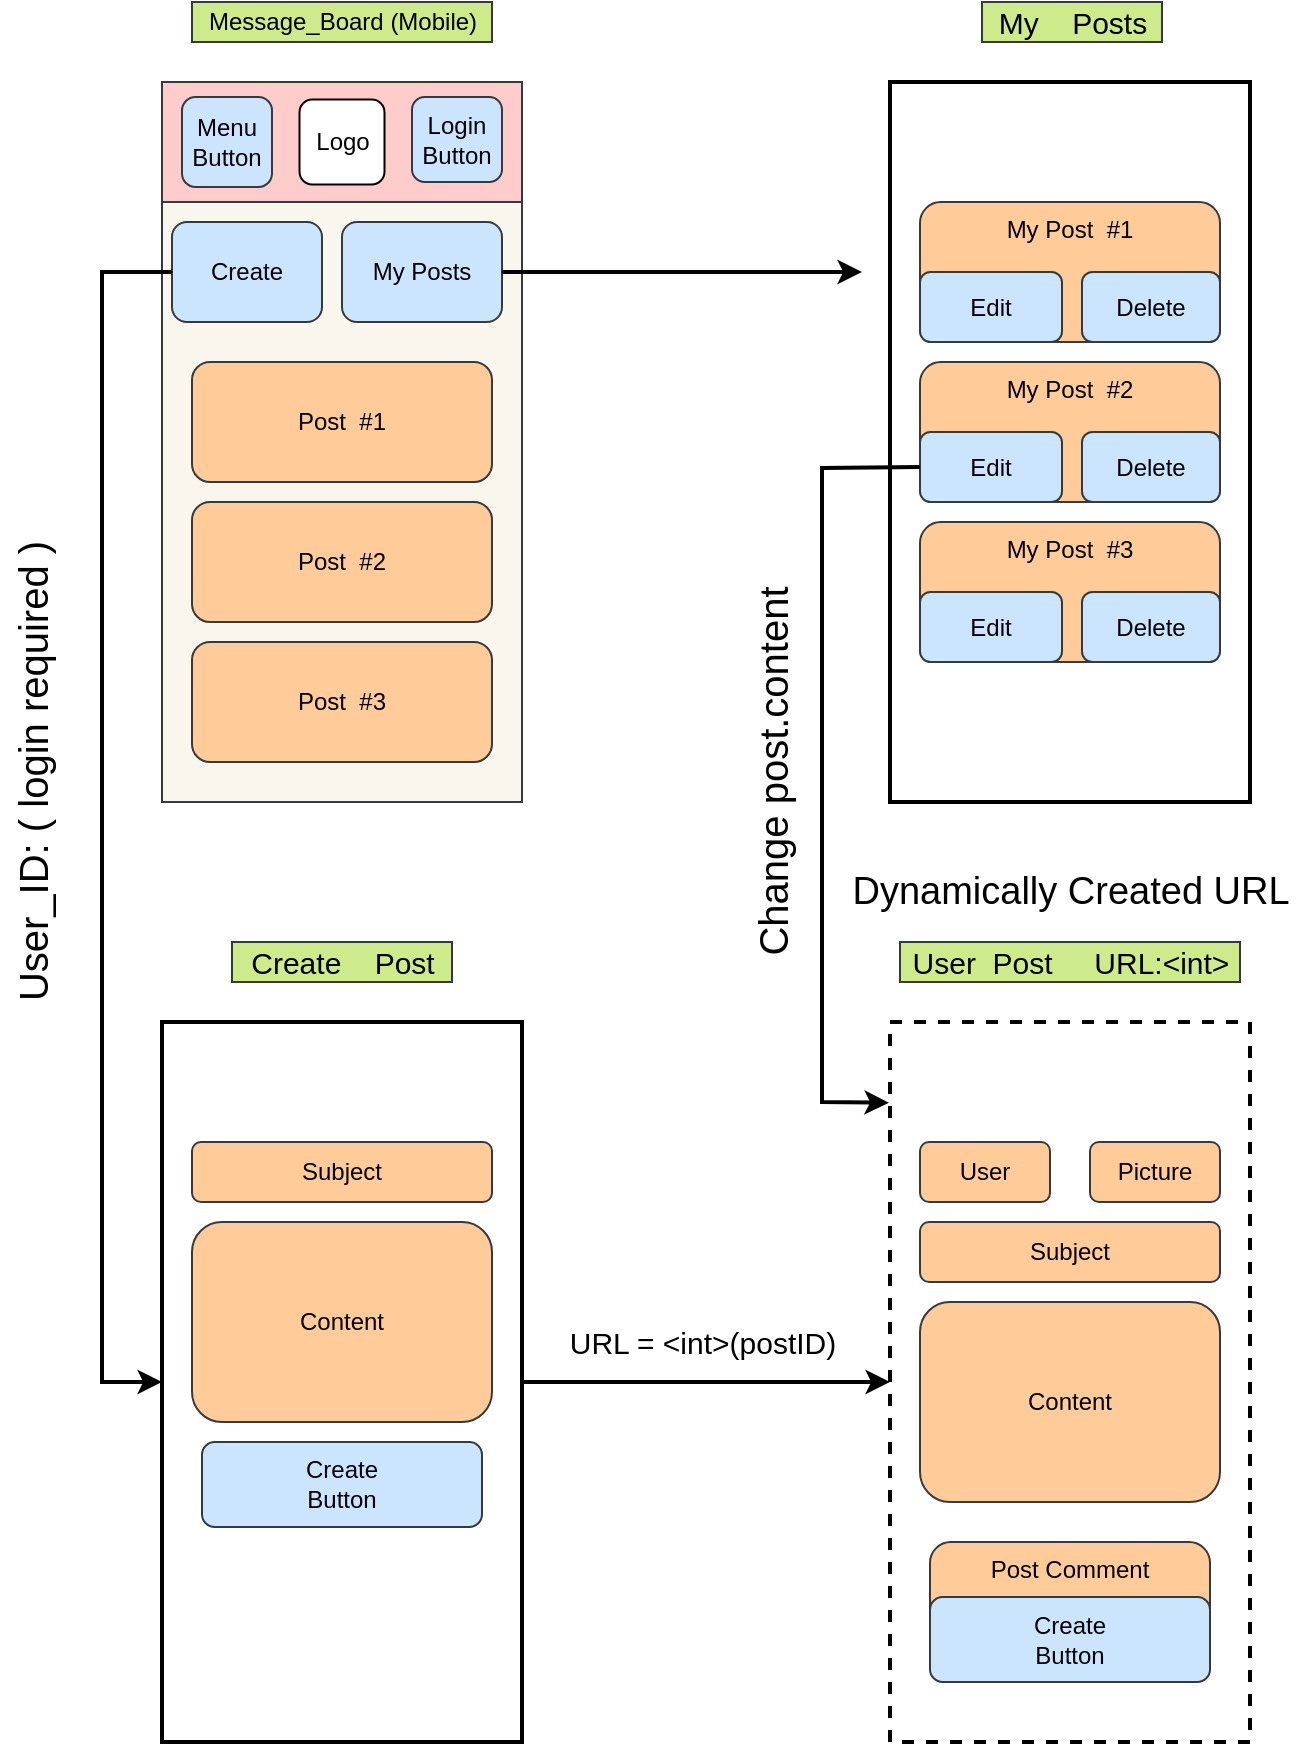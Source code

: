 <mxfile version="14.4.3" type="device"><diagram id="piDafpqhtRUU5qUU-vj8" name="Page-1"><mxGraphModel dx="2858" dy="1147" grid="1" gridSize="10" guides="1" tooltips="1" connect="1" arrows="1" fold="1" page="1" pageScale="1" pageWidth="827" pageHeight="1169" math="0" shadow="0"><root><mxCell id="0"/><mxCell id="1" parent="0"/><mxCell id="cZ1oKdBOZjsNVK2tnyoh-14" value="" style="rounded=0;whiteSpace=wrap;html=1;strokeColor=#000000;fillColor=none;dashed=1;strokeWidth=2;" vertex="1" parent="1"><mxGeometry x="414" y="520" width="180" height="360" as="geometry"/></mxCell><mxCell id="cZ1oKdBOZjsNVK2tnyoh-20" value="Post Comment" style="rounded=1;whiteSpace=wrap;html=1;strokeColor=#36393d;fillColor=#ffcc99;horizontal=1;verticalAlign=top;" vertex="1" parent="1"><mxGeometry x="434" y="780" width="140" height="70" as="geometry"/></mxCell><mxCell id="VLOKbqdBFPINqb7wghkA-30" value="" style="rounded=0;whiteSpace=wrap;html=1;fillColor=#f9f7ed;strokeColor=#36393d;" parent="1" vertex="1"><mxGeometry x="50" y="50" width="180" height="360" as="geometry"/></mxCell><mxCell id="VLOKbqdBFPINqb7wghkA-31" value="" style="rounded=0;whiteSpace=wrap;html=1;strokeColor=#36393d;fillColor=#ffcccc;" parent="1" vertex="1"><mxGeometry x="50" y="50" width="180" height="60" as="geometry"/></mxCell><mxCell id="VLOKbqdBFPINqb7wghkA-32" value="Logo" style="rounded=1;whiteSpace=wrap;html=1;" parent="1" vertex="1"><mxGeometry x="118.75" y="58.75" width="42.5" height="42.5" as="geometry"/></mxCell><mxCell id="VLOKbqdBFPINqb7wghkA-33" value="&lt;div&gt;Menu Button&lt;br&gt;&lt;/div&gt;" style="rounded=1;whiteSpace=wrap;html=1;strokeColor=#36393d;fillColor=#cce5ff;" parent="1" vertex="1"><mxGeometry x="60" y="57.5" width="45" height="45" as="geometry"/></mxCell><mxCell id="VLOKbqdBFPINqb7wghkA-34" value="&lt;div&gt;Login&lt;/div&gt;&lt;div&gt;Button&lt;/div&gt;" style="rounded=1;whiteSpace=wrap;html=1;strokeColor=#36393d;fillColor=#cce5ff;" parent="1" vertex="1"><mxGeometry x="175" y="57.5" width="45" height="42.5" as="geometry"/></mxCell><mxCell id="VLOKbqdBFPINqb7wghkA-35" value="Post&amp;nbsp; #1" style="rounded=1;whiteSpace=wrap;html=1;strokeColor=#36393d;fillColor=#ffcc99;" parent="1" vertex="1"><mxGeometry x="65" y="190" width="150" height="60" as="geometry"/></mxCell><mxCell id="VLOKbqdBFPINqb7wghkA-37" value="Message_Board (Mobile)" style="text;html=1;align=center;verticalAlign=middle;resizable=0;points=[];autosize=1;strokeColor=#36393d;fillColor=#cdeb8b;" parent="1" vertex="1"><mxGeometry x="65" y="10" width="150" height="20" as="geometry"/></mxCell><mxCell id="cZ1oKdBOZjsNVK2tnyoh-1" value="" style="rounded=0;whiteSpace=wrap;html=1;strokeColor=#000000;strokeWidth=2;fillColor=none;" vertex="1" parent="1"><mxGeometry x="50" y="520" width="180" height="360" as="geometry"/></mxCell><mxCell id="cZ1oKdBOZjsNVK2tnyoh-2" value="Create" style="rounded=1;whiteSpace=wrap;html=1;strokeColor=#36393d;fillColor=#cce5ff;" vertex="1" parent="1"><mxGeometry x="55" y="120" width="75" height="50" as="geometry"/></mxCell><mxCell id="cZ1oKdBOZjsNVK2tnyoh-3" value="My Posts" style="rounded=1;whiteSpace=wrap;html=1;strokeColor=#36393d;fillColor=#cce5ff;" vertex="1" parent="1"><mxGeometry x="140" y="120" width="80" height="50" as="geometry"/></mxCell><mxCell id="cZ1oKdBOZjsNVK2tnyoh-4" value="Post&amp;nbsp; #2" style="rounded=1;whiteSpace=wrap;html=1;strokeColor=#36393d;fillColor=#ffcc99;" vertex="1" parent="1"><mxGeometry x="65" y="260" width="150" height="60" as="geometry"/></mxCell><mxCell id="cZ1oKdBOZjsNVK2tnyoh-5" value="Post&amp;nbsp; #3" style="rounded=1;whiteSpace=wrap;html=1;strokeColor=#36393d;fillColor=#ffcc99;" vertex="1" parent="1"><mxGeometry x="65" y="330" width="150" height="60" as="geometry"/></mxCell><mxCell id="cZ1oKdBOZjsNVK2tnyoh-6" value="" style="endArrow=classic;html=1;exitX=0;exitY=0.5;exitDx=0;exitDy=0;strokeWidth=2;entryX=0;entryY=0.5;entryDx=0;entryDy=0;rounded=0;" edge="1" parent="1" source="cZ1oKdBOZjsNVK2tnyoh-2" target="cZ1oKdBOZjsNVK2tnyoh-1"><mxGeometry width="50" height="50" relative="1" as="geometry"><mxPoint x="530" y="210" as="sourcePoint"/><mxPoint x="20" y="590" as="targetPoint"/><Array as="points"><mxPoint x="20" y="145"/><mxPoint x="20" y="700"/></Array></mxGeometry></mxCell><mxCell id="cZ1oKdBOZjsNVK2tnyoh-8" value="Subject" style="rounded=1;whiteSpace=wrap;html=1;strokeColor=#36393d;fillColor=#ffcc99;" vertex="1" parent="1"><mxGeometry x="65" y="580" width="150" height="30" as="geometry"/></mxCell><mxCell id="cZ1oKdBOZjsNVK2tnyoh-9" value="Content" style="rounded=1;whiteSpace=wrap;html=1;strokeColor=#36393d;fillColor=#ffcc99;" vertex="1" parent="1"><mxGeometry x="65" y="620" width="150" height="100" as="geometry"/></mxCell><mxCell id="cZ1oKdBOZjsNVK2tnyoh-10" value="&lt;div&gt;Create&lt;/div&gt;&lt;div&gt;Button&lt;/div&gt;" style="rounded=1;whiteSpace=wrap;html=1;strokeColor=#36393d;fillColor=#cce5ff;" vertex="1" parent="1"><mxGeometry x="434" y="807.5" width="140" height="42.5" as="geometry"/></mxCell><mxCell id="cZ1oKdBOZjsNVK2tnyoh-11" value="User_ID: ( login required )" style="text;html=1;align=center;verticalAlign=middle;resizable=0;points=[];autosize=1;fontSize=20;rotation=-90;" vertex="1" parent="1"><mxGeometry x="-140" y="380" width="250" height="30" as="geometry"/></mxCell><mxCell id="cZ1oKdBOZjsNVK2tnyoh-13" value="" style="endArrow=classic;html=1;strokeWidth=2;fontSize=20;exitX=1;exitY=0.5;exitDx=0;exitDy=0;entryX=0;entryY=0.5;entryDx=0;entryDy=0;" edge="1" parent="1" source="cZ1oKdBOZjsNVK2tnyoh-1" target="cZ1oKdBOZjsNVK2tnyoh-14"><mxGeometry width="50" height="50" relative="1" as="geometry"><mxPoint x="320" y="560" as="sourcePoint"/><mxPoint x="360" y="650" as="targetPoint"/></mxGeometry></mxCell><mxCell id="cZ1oKdBOZjsNVK2tnyoh-15" value="Subject" style="rounded=1;whiteSpace=wrap;html=1;strokeColor=#36393d;fillColor=#ffcc99;" vertex="1" parent="1"><mxGeometry x="429" y="620" width="150" height="30" as="geometry"/></mxCell><mxCell id="cZ1oKdBOZjsNVK2tnyoh-16" value="User" style="rounded=1;whiteSpace=wrap;html=1;strokeColor=#36393d;fillColor=#ffcc99;" vertex="1" parent="1"><mxGeometry x="429" y="580" width="65" height="30" as="geometry"/></mxCell><mxCell id="cZ1oKdBOZjsNVK2tnyoh-17" value="Picture" style="rounded=1;whiteSpace=wrap;html=1;strokeColor=#36393d;fillColor=#ffcc99;" vertex="1" parent="1"><mxGeometry x="514" y="580" width="65" height="30" as="geometry"/></mxCell><mxCell id="cZ1oKdBOZjsNVK2tnyoh-19" value="Content" style="rounded=1;whiteSpace=wrap;html=1;strokeColor=#36393d;fillColor=#ffcc99;" vertex="1" parent="1"><mxGeometry x="429" y="660" width="150" height="100" as="geometry"/></mxCell><mxCell id="cZ1oKdBOZjsNVK2tnyoh-21" value="Create&amp;nbsp;&amp;nbsp;&amp;nbsp; Post" style="text;html=1;align=center;verticalAlign=middle;resizable=0;points=[];autosize=1;strokeColor=#36393d;fontSize=15;fillColor=#cdeb8b;" vertex="1" parent="1"><mxGeometry x="85" y="480" width="110" height="20" as="geometry"/></mxCell><mxCell id="cZ1oKdBOZjsNVK2tnyoh-22" value="User&amp;nbsp; Post&amp;nbsp;&amp;nbsp;&amp;nbsp;&amp;nbsp; URL:&amp;lt;int&amp;gt;" style="text;html=1;align=center;verticalAlign=middle;resizable=0;points=[];autosize=1;strokeColor=#36393d;strokeWidth=1;fontSize=15;fillColor=#cdeb8b;" vertex="1" parent="1"><mxGeometry x="419" y="480" width="170" height="20" as="geometry"/></mxCell><mxCell id="cZ1oKdBOZjsNVK2tnyoh-23" value="&lt;div&gt;Create&lt;/div&gt;&lt;div&gt;Button&lt;/div&gt;" style="rounded=1;whiteSpace=wrap;html=1;strokeColor=#36393d;fillColor=#cce5ff;" vertex="1" parent="1"><mxGeometry x="70" y="730" width="140" height="42.5" as="geometry"/></mxCell><mxCell id="cZ1oKdBOZjsNVK2tnyoh-24" value="URL = &amp;lt;int&amp;gt;(postID)" style="text;html=1;align=center;verticalAlign=middle;resizable=0;points=[];autosize=1;fontSize=15;" vertex="1" parent="1"><mxGeometry x="245" y="670" width="150" height="20" as="geometry"/></mxCell><mxCell id="cZ1oKdBOZjsNVK2tnyoh-26" value="" style="endArrow=classic;html=1;strokeWidth=2;fontSize=15;exitX=1;exitY=0.5;exitDx=0;exitDy=0;" edge="1" parent="1" source="cZ1oKdBOZjsNVK2tnyoh-3"><mxGeometry width="50" height="50" relative="1" as="geometry"><mxPoint x="320" y="480" as="sourcePoint"/><mxPoint x="400" y="145" as="targetPoint"/></mxGeometry></mxCell><mxCell id="cZ1oKdBOZjsNVK2tnyoh-28" value="" style="rounded=0;whiteSpace=wrap;html=1;strokeColor=#000000;strokeWidth=2;fillColor=none;" vertex="1" parent="1"><mxGeometry x="414" y="50" width="180" height="360" as="geometry"/></mxCell><mxCell id="cZ1oKdBOZjsNVK2tnyoh-30" value="Dynamically Created URL" style="text;html=1;align=center;verticalAlign=middle;resizable=0;points=[];autosize=1;fontSize=19;rotation=0;" vertex="1" parent="1"><mxGeometry x="389" y="440" width="230" height="30" as="geometry"/></mxCell><mxCell id="cZ1oKdBOZjsNVK2tnyoh-31" value="My Post&amp;nbsp; #1" style="rounded=1;whiteSpace=wrap;html=1;strokeColor=#36393d;fillColor=#ffcc99;verticalAlign=top;" vertex="1" parent="1"><mxGeometry x="429" y="110" width="150" height="70" as="geometry"/></mxCell><mxCell id="cZ1oKdBOZjsNVK2tnyoh-32" value="My Post&amp;nbsp; #2" style="rounded=1;whiteSpace=wrap;html=1;strokeColor=#36393d;fillColor=#ffcc99;verticalAlign=top;" vertex="1" parent="1"><mxGeometry x="429" y="190" width="150" height="70" as="geometry"/></mxCell><mxCell id="cZ1oKdBOZjsNVK2tnyoh-34" value="Edit" style="rounded=1;whiteSpace=wrap;html=1;strokeColor=#36393d;fillColor=#cce5ff;" vertex="1" parent="1"><mxGeometry x="429" y="145" width="71" height="35" as="geometry"/></mxCell><mxCell id="cZ1oKdBOZjsNVK2tnyoh-35" value="Delete" style="rounded=1;whiteSpace=wrap;html=1;strokeColor=#36393d;fillColor=#cce5ff;" vertex="1" parent="1"><mxGeometry x="510" y="145" width="69" height="35" as="geometry"/></mxCell><mxCell id="cZ1oKdBOZjsNVK2tnyoh-36" value="Edit" style="rounded=1;whiteSpace=wrap;html=1;strokeColor=#36393d;fillColor=#cce5ff;" vertex="1" parent="1"><mxGeometry x="429" y="225" width="71" height="35" as="geometry"/></mxCell><mxCell id="cZ1oKdBOZjsNVK2tnyoh-37" value="Delete" style="rounded=1;whiteSpace=wrap;html=1;strokeColor=#36393d;fillColor=#cce5ff;" vertex="1" parent="1"><mxGeometry x="510" y="225" width="69" height="35" as="geometry"/></mxCell><mxCell id="cZ1oKdBOZjsNVK2tnyoh-38" value="My Post&amp;nbsp; #3" style="rounded=1;whiteSpace=wrap;html=1;strokeColor=#36393d;fillColor=#ffcc99;verticalAlign=top;" vertex="1" parent="1"><mxGeometry x="429" y="270" width="150" height="70" as="geometry"/></mxCell><mxCell id="cZ1oKdBOZjsNVK2tnyoh-39" value="Edit" style="rounded=1;whiteSpace=wrap;html=1;strokeColor=#36393d;fillColor=#cce5ff;" vertex="1" parent="1"><mxGeometry x="429" y="305" width="71" height="35" as="geometry"/></mxCell><mxCell id="cZ1oKdBOZjsNVK2tnyoh-40" value="Delete" style="rounded=1;whiteSpace=wrap;html=1;strokeColor=#36393d;fillColor=#cce5ff;" vertex="1" parent="1"><mxGeometry x="510" y="305" width="69" height="35" as="geometry"/></mxCell><mxCell id="cZ1oKdBOZjsNVK2tnyoh-41" value="My&amp;nbsp;&amp;nbsp;&amp;nbsp; Posts" style="text;html=1;align=center;verticalAlign=middle;resizable=0;points=[];autosize=1;strokeColor=#36393d;fontSize=15;fillColor=#cdeb8b;" vertex="1" parent="1"><mxGeometry x="460" y="10" width="90" height="20" as="geometry"/></mxCell><mxCell id="cZ1oKdBOZjsNVK2tnyoh-42" value="" style="endArrow=classic;html=1;strokeWidth=2;fontSize=20;exitX=0;exitY=0.5;exitDx=0;exitDy=0;entryX=-0.003;entryY=0.112;entryDx=0;entryDy=0;entryPerimeter=0;rounded=0;" edge="1" parent="1" source="cZ1oKdBOZjsNVK2tnyoh-36" target="cZ1oKdBOZjsNVK2tnyoh-14"><mxGeometry width="50" height="50" relative="1" as="geometry"><mxPoint x="230" y="700" as="sourcePoint"/><mxPoint x="414.0" y="700" as="targetPoint"/><Array as="points"><mxPoint x="380" y="243"/><mxPoint x="380" y="560"/></Array></mxGeometry></mxCell><mxCell id="cZ1oKdBOZjsNVK2tnyoh-43" value="Change post.content" style="text;html=1;align=center;verticalAlign=middle;resizable=0;points=[];autosize=1;fontSize=20;rotation=-90;" vertex="1" parent="1"><mxGeometry x="255" y="380" width="200" height="30" as="geometry"/></mxCell></root></mxGraphModel></diagram></mxfile>